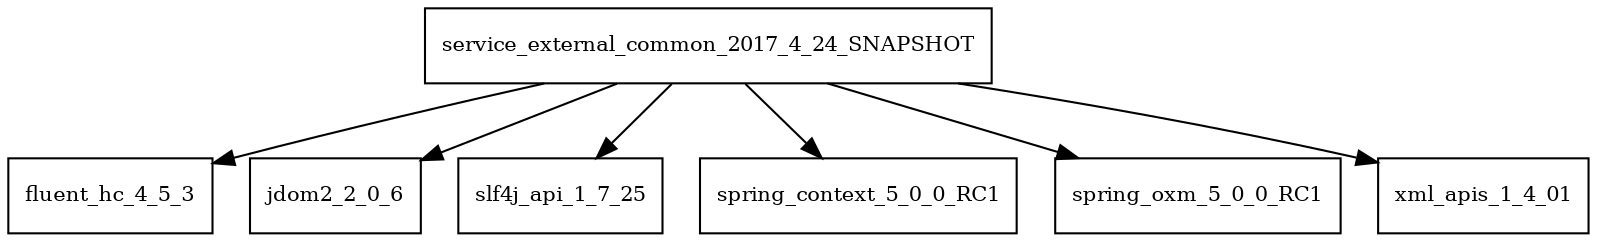 digraph service_external_common_2017_4_24_SNAPSHOT_dependencies {
  node [shape = box, fontsize=10.0];
  service_external_common_2017_4_24_SNAPSHOT -> fluent_hc_4_5_3;
  service_external_common_2017_4_24_SNAPSHOT -> jdom2_2_0_6;
  service_external_common_2017_4_24_SNAPSHOT -> slf4j_api_1_7_25;
  service_external_common_2017_4_24_SNAPSHOT -> spring_context_5_0_0_RC1;
  service_external_common_2017_4_24_SNAPSHOT -> spring_oxm_5_0_0_RC1;
  service_external_common_2017_4_24_SNAPSHOT -> xml_apis_1_4_01;
}

